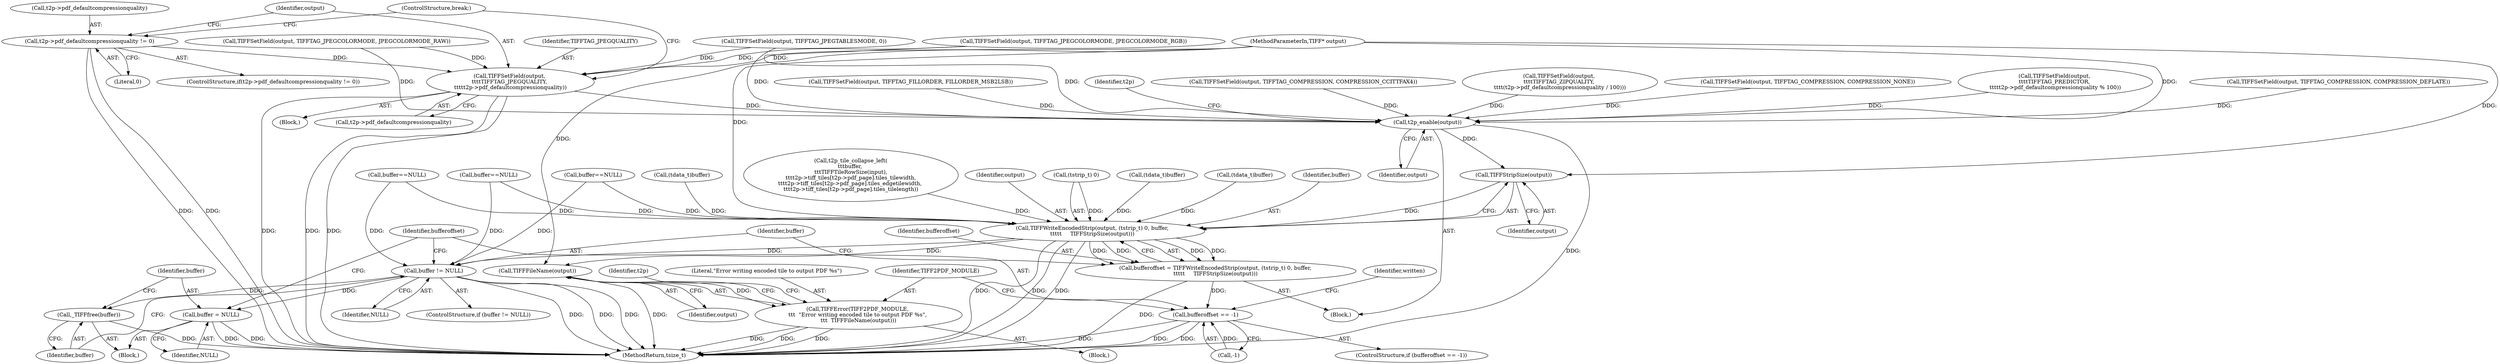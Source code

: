 digraph "0_libtiff_c7153361a4041260719b340f73f2f76@pointer" {
"1001423" [label="(Call,t2p->pdf_defaultcompressionquality != 0)"];
"1001429" [label="(Call,TIFFSetField(output, \n\t\t\t\tTIFFTAG_JPEGQUALITY, \n\t\t\t\tt2p->pdf_defaultcompressionquality))"];
"1001478" [label="(Call,t2p_enable(output))"];
"1001493" [label="(Call,TIFFStripSize(output))"];
"1001487" [label="(Call,TIFFWriteEncodedStrip(output, (tstrip_t) 0, buffer,\n\t\t\t\t\t     TIFFStripSize(output)))"];
"1001485" [label="(Call,bufferoffset = TIFFWriteEncodedStrip(output, (tstrip_t) 0, buffer,\n\t\t\t\t\t     TIFFStripSize(output)))"];
"1001506" [label="(Call,bufferoffset == -1)"];
"1001496" [label="(Call,buffer != NULL)"];
"1001500" [label="(Call,_TIFFfree(buffer))"];
"1001502" [label="(Call,buffer = NULL)"];
"1001514" [label="(Call,TIFFFileName(output))"];
"1001511" [label="(Call,TIFFError(TIFF2PDF_MODULE, \n\t\t\t  \"Error writing encoded tile to output PDF %s\", \n\t\t\t  TIFFFileName(output)))"];
"1001482" [label="(Identifier,t2p)"];
"1001432" [label="(Call,t2p->pdf_defaultcompressionquality)"];
"1000712" [label="(Call,buffer==NULL)"];
"1001424" [label="(Call,t2p->pdf_defaultcompressionquality)"];
"1001514" [label="(Call,TIFFFileName(output))"];
"1001430" [label="(Identifier,output)"];
"1001305" [label="(Call,TIFFSetField(output, TIFFTAG_COMPRESSION, COMPRESSION_CCITTFAX4))"];
"1001008" [label="(Call,(tdata_t)buffer)"];
"1001494" [label="(Identifier,output)"];
"1001515" [label="(Identifier,output)"];
"1001422" [label="(ControlStructure,if(t2p->pdf_defaultcompressionquality != 0))"];
"1001498" [label="(Identifier,NULL)"];
"1001501" [label="(Identifier,buffer)"];
"1001489" [label="(Call,(tstrip_t) 0)"];
"1001487" [label="(Call,TIFFWriteEncodedStrip(output, (tstrip_t) 0, buffer,\n\t\t\t\t\t     TIFFStripSize(output)))"];
"1001435" [label="(ControlStructure,break;)"];
"1000927" [label="(Call,buffer==NULL)"];
"1001486" [label="(Identifier,bufferoffset)"];
"1001502" [label="(Call,buffer = NULL)"];
"1001497" [label="(Identifier,buffer)"];
"1001428" [label="(Block,)"];
"1001493" [label="(Call,TIFFStripSize(output))"];
"1001042" [label="(Call,(tdata_t)buffer)"];
"1001500" [label="(Call,_TIFFfree(buffer))"];
"1001478" [label="(Call,t2p_enable(output))"];
"1001492" [label="(Identifier,buffer)"];
"1001097" [label="(Call,(tdata_t)buffer)"];
"1001467" [label="(Call,TIFFSetField(output, \n\t\t\t\tTIFFTAG_ZIPQUALITY, \n\t\t\t\t(t2p->pdf_defaultcompressionquality / 100)))"];
"1001423" [label="(Call,t2p->pdf_defaultcompressionquality != 0)"];
"1001511" [label="(Call,TIFFError(TIFF2PDF_MODULE, \n\t\t\t  \"Error writing encoded tile to output PDF %s\", \n\t\t\t  TIFFFileName(output)))"];
"1000111" [label="(MethodParameterIn,TIFF* output)"];
"1001392" [label="(Call,TIFFSetField(output, TIFFTAG_JPEGCOLORMODE, JPEGCOLORMODE_RGB))"];
"1001506" [label="(Call,bufferoffset == -1)"];
"1001499" [label="(Block,)"];
"1001496" [label="(Call,buffer != NULL)"];
"1001507" [label="(Identifier,bufferoffset)"];
"1001429" [label="(Call,TIFFSetField(output, \n\t\t\t\tTIFFTAG_JPEGQUALITY, \n\t\t\t\tt2p->pdf_defaultcompressionquality))"];
"1001524" [label="(Identifier,written)"];
"1000940" [label="(Call,buffer==NULL)"];
"1001518" [label="(Identifier,t2p)"];
"1001437" [label="(Call,TIFFSetField(output, TIFFTAG_COMPRESSION, COMPRESSION_DEFLATE))"];
"1001289" [label="(Call,TIFFSetField(output, TIFFTAG_FILLORDER, FILLORDER_MSB2LSB))"];
"1001505" [label="(ControlStructure,if (bufferoffset == -1))"];
"1001510" [label="(Block,)"];
"1001431" [label="(Identifier,TIFFTAG_JPEGQUALITY)"];
"1001427" [label="(Literal,0)"];
"1001479" [label="(Identifier,output)"];
"1001503" [label="(Identifier,buffer)"];
"1000113" [label="(Block,)"];
"1001398" [label="(Call,TIFFSetField(output, TIFFTAG_JPEGCOLORMODE, JPEGCOLORMODE_RAW))"];
"1001368" [label="(Call,TIFFSetField(output, TIFFTAG_JPEGTABLESMODE, 0))"];
"1001512" [label="(Identifier,TIFF2PDF_MODULE)"];
"1001508" [label="(Call,-1)"];
"1001530" [label="(MethodReturn,tsize_t)"];
"1001485" [label="(Call,bufferoffset = TIFFWriteEncodedStrip(output, (tstrip_t) 0, buffer,\n\t\t\t\t\t     TIFFStripSize(output)))"];
"1001504" [label="(Identifier,NULL)"];
"1001495" [label="(ControlStructure,if (buffer != NULL))"];
"1001299" [label="(Call,TIFFSetField(output, TIFFTAG_COMPRESSION, COMPRESSION_NONE))"];
"1001132" [label="(Call,t2p_tile_collapse_left(\n\t\t\tbuffer, \n\t\t\tTIFFTileRowSize(input),\n\t\t\tt2p->tiff_tiles[t2p->pdf_page].tiles_tilewidth,\n\t\t\tt2p->tiff_tiles[t2p->pdf_page].tiles_edgetilewidth, \n\t\t\tt2p->tiff_tiles[t2p->pdf_page].tiles_tilelength))"];
"1001450" [label="(Call,TIFFSetField(output, \n\t\t\t\tTIFFTAG_PREDICTOR, \n\t\t\t\tt2p->pdf_defaultcompressionquality % 100))"];
"1001488" [label="(Identifier,output)"];
"1001513" [label="(Literal,\"Error writing encoded tile to output PDF %s\")"];
"1001423" -> "1001422"  [label="AST: "];
"1001423" -> "1001427"  [label="CFG: "];
"1001424" -> "1001423"  [label="AST: "];
"1001427" -> "1001423"  [label="AST: "];
"1001430" -> "1001423"  [label="CFG: "];
"1001435" -> "1001423"  [label="CFG: "];
"1001423" -> "1001530"  [label="DDG: "];
"1001423" -> "1001530"  [label="DDG: "];
"1001423" -> "1001429"  [label="DDG: "];
"1001429" -> "1001428"  [label="AST: "];
"1001429" -> "1001432"  [label="CFG: "];
"1001430" -> "1001429"  [label="AST: "];
"1001431" -> "1001429"  [label="AST: "];
"1001432" -> "1001429"  [label="AST: "];
"1001435" -> "1001429"  [label="CFG: "];
"1001429" -> "1001530"  [label="DDG: "];
"1001429" -> "1001530"  [label="DDG: "];
"1001429" -> "1001530"  [label="DDG: "];
"1001392" -> "1001429"  [label="DDG: "];
"1001398" -> "1001429"  [label="DDG: "];
"1001368" -> "1001429"  [label="DDG: "];
"1000111" -> "1001429"  [label="DDG: "];
"1001429" -> "1001478"  [label="DDG: "];
"1001478" -> "1000113"  [label="AST: "];
"1001478" -> "1001479"  [label="CFG: "];
"1001479" -> "1001478"  [label="AST: "];
"1001482" -> "1001478"  [label="CFG: "];
"1001478" -> "1001530"  [label="DDG: "];
"1001392" -> "1001478"  [label="DDG: "];
"1001450" -> "1001478"  [label="DDG: "];
"1001289" -> "1001478"  [label="DDG: "];
"1001299" -> "1001478"  [label="DDG: "];
"1001398" -> "1001478"  [label="DDG: "];
"1001437" -> "1001478"  [label="DDG: "];
"1001467" -> "1001478"  [label="DDG: "];
"1001368" -> "1001478"  [label="DDG: "];
"1001305" -> "1001478"  [label="DDG: "];
"1000111" -> "1001478"  [label="DDG: "];
"1001478" -> "1001493"  [label="DDG: "];
"1001493" -> "1001487"  [label="AST: "];
"1001493" -> "1001494"  [label="CFG: "];
"1001494" -> "1001493"  [label="AST: "];
"1001487" -> "1001493"  [label="CFG: "];
"1001493" -> "1001487"  [label="DDG: "];
"1000111" -> "1001493"  [label="DDG: "];
"1001487" -> "1001485"  [label="AST: "];
"1001488" -> "1001487"  [label="AST: "];
"1001489" -> "1001487"  [label="AST: "];
"1001492" -> "1001487"  [label="AST: "];
"1001485" -> "1001487"  [label="CFG: "];
"1001487" -> "1001530"  [label="DDG: "];
"1001487" -> "1001530"  [label="DDG: "];
"1001487" -> "1001530"  [label="DDG: "];
"1001487" -> "1001485"  [label="DDG: "];
"1001487" -> "1001485"  [label="DDG: "];
"1001487" -> "1001485"  [label="DDG: "];
"1001487" -> "1001485"  [label="DDG: "];
"1000111" -> "1001487"  [label="DDG: "];
"1001489" -> "1001487"  [label="DDG: "];
"1000940" -> "1001487"  [label="DDG: "];
"1000712" -> "1001487"  [label="DDG: "];
"1001132" -> "1001487"  [label="DDG: "];
"1001097" -> "1001487"  [label="DDG: "];
"1001042" -> "1001487"  [label="DDG: "];
"1001008" -> "1001487"  [label="DDG: "];
"1000927" -> "1001487"  [label="DDG: "];
"1001487" -> "1001496"  [label="DDG: "];
"1001487" -> "1001514"  [label="DDG: "];
"1001485" -> "1000113"  [label="AST: "];
"1001486" -> "1001485"  [label="AST: "];
"1001497" -> "1001485"  [label="CFG: "];
"1001485" -> "1001530"  [label="DDG: "];
"1001485" -> "1001506"  [label="DDG: "];
"1001506" -> "1001505"  [label="AST: "];
"1001506" -> "1001508"  [label="CFG: "];
"1001507" -> "1001506"  [label="AST: "];
"1001508" -> "1001506"  [label="AST: "];
"1001512" -> "1001506"  [label="CFG: "];
"1001524" -> "1001506"  [label="CFG: "];
"1001506" -> "1001530"  [label="DDG: "];
"1001506" -> "1001530"  [label="DDG: "];
"1001506" -> "1001530"  [label="DDG: "];
"1001508" -> "1001506"  [label="DDG: "];
"1001496" -> "1001495"  [label="AST: "];
"1001496" -> "1001498"  [label="CFG: "];
"1001497" -> "1001496"  [label="AST: "];
"1001498" -> "1001496"  [label="AST: "];
"1001501" -> "1001496"  [label="CFG: "];
"1001507" -> "1001496"  [label="CFG: "];
"1001496" -> "1001530"  [label="DDG: "];
"1001496" -> "1001530"  [label="DDG: "];
"1001496" -> "1001530"  [label="DDG: "];
"1000712" -> "1001496"  [label="DDG: "];
"1000940" -> "1001496"  [label="DDG: "];
"1000927" -> "1001496"  [label="DDG: "];
"1001496" -> "1001500"  [label="DDG: "];
"1001496" -> "1001502"  [label="DDG: "];
"1001500" -> "1001499"  [label="AST: "];
"1001500" -> "1001501"  [label="CFG: "];
"1001501" -> "1001500"  [label="AST: "];
"1001503" -> "1001500"  [label="CFG: "];
"1001500" -> "1001530"  [label="DDG: "];
"1001502" -> "1001499"  [label="AST: "];
"1001502" -> "1001504"  [label="CFG: "];
"1001503" -> "1001502"  [label="AST: "];
"1001504" -> "1001502"  [label="AST: "];
"1001507" -> "1001502"  [label="CFG: "];
"1001502" -> "1001530"  [label="DDG: "];
"1001502" -> "1001530"  [label="DDG: "];
"1001514" -> "1001511"  [label="AST: "];
"1001514" -> "1001515"  [label="CFG: "];
"1001515" -> "1001514"  [label="AST: "];
"1001511" -> "1001514"  [label="CFG: "];
"1001514" -> "1001530"  [label="DDG: "];
"1001514" -> "1001511"  [label="DDG: "];
"1000111" -> "1001514"  [label="DDG: "];
"1001511" -> "1001510"  [label="AST: "];
"1001512" -> "1001511"  [label="AST: "];
"1001513" -> "1001511"  [label="AST: "];
"1001518" -> "1001511"  [label="CFG: "];
"1001511" -> "1001530"  [label="DDG: "];
"1001511" -> "1001530"  [label="DDG: "];
"1001511" -> "1001530"  [label="DDG: "];
}
